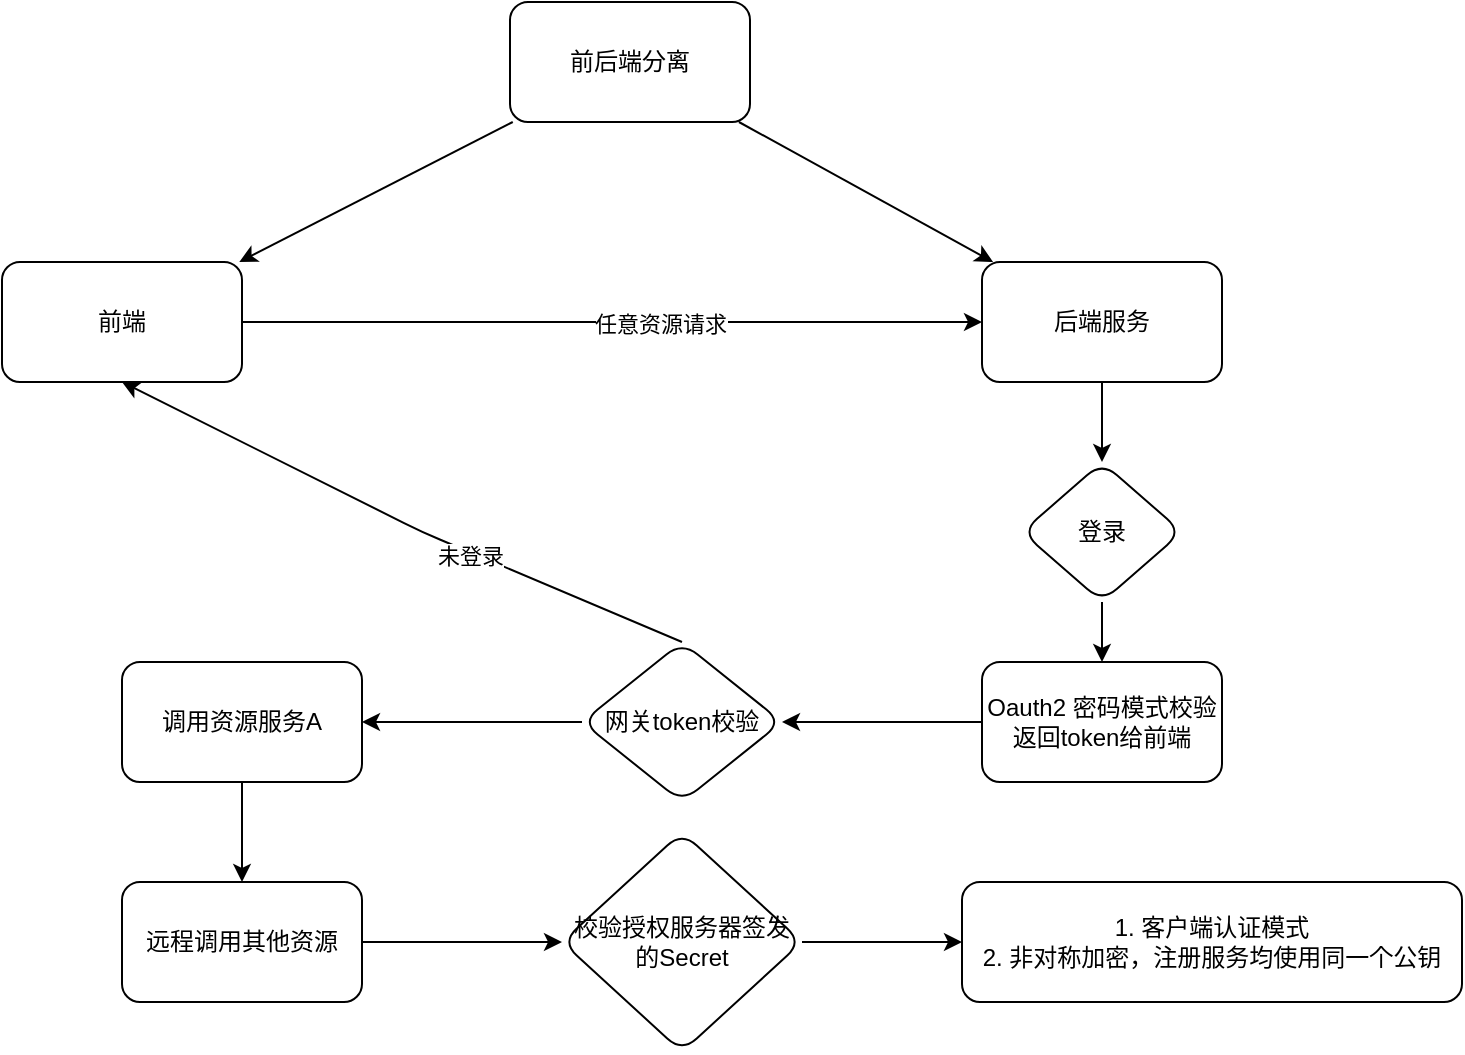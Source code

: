 <mxfile>
    <diagram id="ym7UO9w8WUjWTDmnnt7q" name="第 1 页">
        <mxGraphModel dx="990" dy="575" grid="1" gridSize="10" guides="1" tooltips="1" connect="1" arrows="1" fold="1" page="1" pageScale="1" pageWidth="827" pageHeight="1169" math="0" shadow="0">
            <root>
                <mxCell id="0"/>
                <mxCell id="1" parent="0"/>
                <mxCell id="4" value="" style="edgeStyle=none;html=1;" edge="1" parent="1" source="2" target="3">
                    <mxGeometry relative="1" as="geometry"/>
                </mxCell>
                <mxCell id="6" value="" style="edgeStyle=none;html=1;" edge="1" parent="1" source="2" target="5">
                    <mxGeometry relative="1" as="geometry"/>
                </mxCell>
                <mxCell id="2" value="前后端分离" style="rounded=1;whiteSpace=wrap;html=1;" vertex="1" parent="1">
                    <mxGeometry x="294" y="30" width="120" height="60" as="geometry"/>
                </mxCell>
                <mxCell id="7" style="edgeStyle=none;html=1;entryX=0;entryY=0.5;entryDx=0;entryDy=0;" edge="1" parent="1" source="3" target="5">
                    <mxGeometry relative="1" as="geometry"/>
                </mxCell>
                <mxCell id="8" value="任意资源请求" style="edgeLabel;html=1;align=center;verticalAlign=middle;resizable=0;points=[];" vertex="1" connectable="0" parent="7">
                    <mxGeometry x="0.127" y="-1" relative="1" as="geometry">
                        <mxPoint as="offset"/>
                    </mxGeometry>
                </mxCell>
                <mxCell id="3" value="前端" style="whiteSpace=wrap;html=1;rounded=1;" vertex="1" parent="1">
                    <mxGeometry x="40" y="160" width="120" height="60" as="geometry"/>
                </mxCell>
                <mxCell id="10" value="" style="edgeStyle=none;html=1;" edge="1" parent="1" source="5" target="9">
                    <mxGeometry relative="1" as="geometry"/>
                </mxCell>
                <mxCell id="5" value="后端服务" style="whiteSpace=wrap;html=1;rounded=1;" vertex="1" parent="1">
                    <mxGeometry x="530" y="160" width="120" height="60" as="geometry"/>
                </mxCell>
                <mxCell id="12" value="" style="edgeStyle=none;html=1;entryX=0.5;entryY=1;entryDx=0;entryDy=0;exitX=0.5;exitY=0;exitDx=0;exitDy=0;" edge="1" parent="1" source="22" target="3">
                    <mxGeometry relative="1" as="geometry">
                        <mxPoint x="440" y="300" as="targetPoint"/>
                        <Array as="points">
                            <mxPoint x="250" y="295"/>
                        </Array>
                    </mxGeometry>
                </mxCell>
                <mxCell id="13" value="未登录" style="edgeLabel;html=1;align=center;verticalAlign=middle;resizable=0;points=[];" vertex="1" connectable="0" parent="12">
                    <mxGeometry x="-0.258" y="1" relative="1" as="geometry">
                        <mxPoint as="offset"/>
                    </mxGeometry>
                </mxCell>
                <mxCell id="21" style="edgeStyle=none;html=1;entryX=0.5;entryY=0;entryDx=0;entryDy=0;" edge="1" parent="1" source="9" target="20">
                    <mxGeometry relative="1" as="geometry"/>
                </mxCell>
                <mxCell id="9" value="登录" style="rhombus;whiteSpace=wrap;html=1;rounded=1;" vertex="1" parent="1">
                    <mxGeometry x="550" y="260" width="80" height="70" as="geometry"/>
                </mxCell>
                <mxCell id="23" value="" style="edgeStyle=none;html=1;" edge="1" parent="1" source="20" target="22">
                    <mxGeometry relative="1" as="geometry"/>
                </mxCell>
                <mxCell id="20" value="Oauth2 密码模式校验&lt;br&gt;返回token给前端" style="rounded=1;whiteSpace=wrap;html=1;" vertex="1" parent="1">
                    <mxGeometry x="530" y="360" width="120" height="60" as="geometry"/>
                </mxCell>
                <mxCell id="25" value="" style="edgeStyle=none;html=1;" edge="1" parent="1" source="22" target="24">
                    <mxGeometry relative="1" as="geometry"/>
                </mxCell>
                <mxCell id="22" value="网关token校验" style="rhombus;whiteSpace=wrap;html=1;rounded=1;" vertex="1" parent="1">
                    <mxGeometry x="330" y="350" width="100" height="80" as="geometry"/>
                </mxCell>
                <mxCell id="27" value="" style="edgeStyle=none;html=1;" edge="1" parent="1" source="24" target="26">
                    <mxGeometry relative="1" as="geometry"/>
                </mxCell>
                <mxCell id="24" value="调用资源服务A" style="whiteSpace=wrap;html=1;rounded=1;" vertex="1" parent="1">
                    <mxGeometry x="100" y="360" width="120" height="60" as="geometry"/>
                </mxCell>
                <mxCell id="29" value="" style="edgeStyle=none;html=1;" edge="1" parent="1" source="26" target="28">
                    <mxGeometry relative="1" as="geometry"/>
                </mxCell>
                <mxCell id="26" value="远程调用其他资源" style="whiteSpace=wrap;html=1;rounded=1;" vertex="1" parent="1">
                    <mxGeometry x="100" y="470" width="120" height="60" as="geometry"/>
                </mxCell>
                <mxCell id="31" value="" style="edgeStyle=none;html=1;" edge="1" parent="1" source="28" target="30">
                    <mxGeometry relative="1" as="geometry"/>
                </mxCell>
                <mxCell id="28" value="校验授权服务器签发的Secret" style="rhombus;whiteSpace=wrap;html=1;rounded=1;" vertex="1" parent="1">
                    <mxGeometry x="320" y="445" width="120" height="110" as="geometry"/>
                </mxCell>
                <mxCell id="30" value="1. 客户端认证模式&lt;br&gt;2. 非对称加密，注册服务均使用同一个公钥" style="whiteSpace=wrap;html=1;rounded=1;" vertex="1" parent="1">
                    <mxGeometry x="520" y="470" width="250" height="60" as="geometry"/>
                </mxCell>
            </root>
        </mxGraphModel>
    </diagram>
</mxfile>